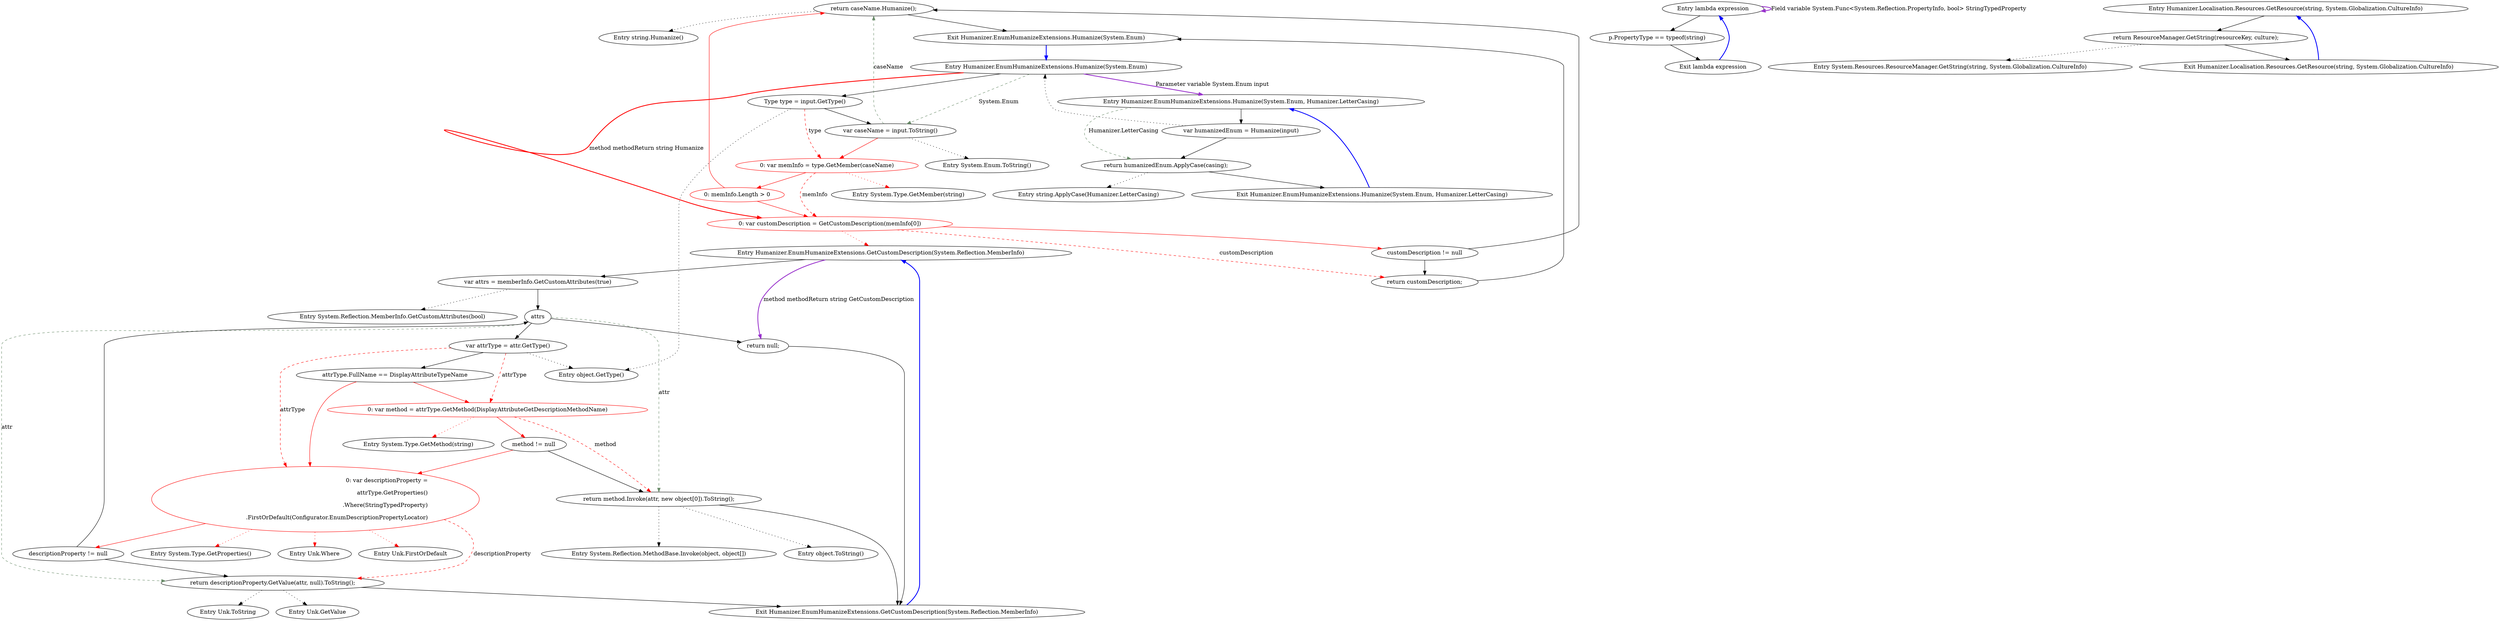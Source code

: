 digraph  {
m0_17 [cluster="string.Humanize()", file="EnumHumanizeExtensions.cs", label="Entry string.Humanize()", span="44-44"];
m0_30 [cluster="System.Reflection.MemberInfo.GetCustomAttributes(bool)", file="EnumHumanizeExtensions.cs", label="Entry System.Reflection.MemberInfo.GetCustomAttributes(bool)", span="0-0"];
m0_32 [cluster="System.Reflection.MethodBase.Invoke(object, object[])", file="EnumHumanizeExtensions.cs", label="Entry System.Reflection.MethodBase.Invoke(object, object[])", span="0-0"];
m0_43 [cluster="string.ApplyCase(Humanizer.LetterCasing)", file="EnumHumanizeExtensions.cs", label="Entry string.ApplyCase(Humanizer.LetterCasing)", span="15-15"];
m0_14 [cluster="System.Enum.ToString()", file="EnumHumanizeExtensions.cs", label="Entry System.Enum.ToString()", span="0-0"];
m0_37 [cluster="Unk.GetValue", file="EnumHumanizeExtensions.cs", label="Entry Unk.GetValue", span=""];
m0_39 [cluster="Humanizer.EnumHumanizeExtensions.Humanize(System.Enum, Humanizer.LetterCasing)", file="EnumHumanizeExtensions.cs", label="Entry Humanizer.EnumHumanizeExtensions.Humanize(System.Enum, Humanizer.LetterCasing)", span="70-70"];
m0_40 [cluster="Humanizer.EnumHumanizeExtensions.Humanize(System.Enum, Humanizer.LetterCasing)", file="EnumHumanizeExtensions.cs", label="var humanizedEnum = Humanize(input)", span="72-72"];
m0_41 [cluster="Humanizer.EnumHumanizeExtensions.Humanize(System.Enum, Humanizer.LetterCasing)", file="EnumHumanizeExtensions.cs", label="return humanizedEnum.ApplyCase(casing);", span="74-74"];
m0_42 [cluster="Humanizer.EnumHumanizeExtensions.Humanize(System.Enum, Humanizer.LetterCasing)", file="EnumHumanizeExtensions.cs", label="Exit Humanizer.EnumHumanizeExtensions.Humanize(System.Enum, Humanizer.LetterCasing)", span="70-70"];
m0_15 [cluster="System.Type.GetMember(string)", file="EnumHumanizeExtensions.cs", label="Entry System.Type.GetMember(string)", span="0-0"];
m0_16 [cluster="Humanizer.EnumHumanizeExtensions.GetCustomDescription(System.Reflection.MemberInfo)", file="EnumHumanizeExtensions.cs", label="Entry Humanizer.EnumHumanizeExtensions.GetCustomDescription(System.Reflection.MemberInfo)", span="40-40"];
m0_18 [cluster="Humanizer.EnumHumanizeExtensions.GetCustomDescription(System.Reflection.MemberInfo)", file="EnumHumanizeExtensions.cs", label="var attrs = memberInfo.GetCustomAttributes(true)", span="42-42"];
m0_19 [cluster="Humanizer.EnumHumanizeExtensions.GetCustomDescription(System.Reflection.MemberInfo)", file="EnumHumanizeExtensions.cs", label=attrs, span="44-44"];
m0_20 [cluster="Humanizer.EnumHumanizeExtensions.GetCustomDescription(System.Reflection.MemberInfo)", file="EnumHumanizeExtensions.cs", label="var attrType = attr.GetType()", span="46-46"];
m0_28 [cluster="Humanizer.EnumHumanizeExtensions.GetCustomDescription(System.Reflection.MemberInfo)", file="EnumHumanizeExtensions.cs", label="return null;", span="61-61"];
m0_24 [cluster="Humanizer.EnumHumanizeExtensions.GetCustomDescription(System.Reflection.MemberInfo)", file="EnumHumanizeExtensions.cs", label="return method.Invoke(attr, new object[0]).ToString();", span="51-51"];
m0_27 [cluster="Humanizer.EnumHumanizeExtensions.GetCustomDescription(System.Reflection.MemberInfo)", file="EnumHumanizeExtensions.cs", label="return descriptionProperty.GetValue(attr, null).ToString();", span="58-58"];
m0_21 [cluster="Humanizer.EnumHumanizeExtensions.GetCustomDescription(System.Reflection.MemberInfo)", file="EnumHumanizeExtensions.cs", label="attrType.FullName == DisplayAttributeTypeName", span="47-47"];
m0_22 [cluster="Humanizer.EnumHumanizeExtensions.GetCustomDescription(System.Reflection.MemberInfo)", color=red, community=0, file="EnumHumanizeExtensions.cs", label="0: var method = attrType.GetMethod(DisplayAttributeGetDescriptionMethodName)", span="49-49"];
m0_25 [cluster="Humanizer.EnumHumanizeExtensions.GetCustomDescription(System.Reflection.MemberInfo)", color=red, community=0, file="EnumHumanizeExtensions.cs", label="0: var descriptionProperty =\r\n                    attrType.GetProperties()\r\n                        .Where(StringTypedProperty)\r\n                        .FirstOrDefault(Configurator.EnumDescriptionPropertyLocator)", span="53-56"];
m0_23 [cluster="Humanizer.EnumHumanizeExtensions.GetCustomDescription(System.Reflection.MemberInfo)", file="EnumHumanizeExtensions.cs", label="method != null", span="50-50"];
m0_26 [cluster="Humanizer.EnumHumanizeExtensions.GetCustomDescription(System.Reflection.MemberInfo)", file="EnumHumanizeExtensions.cs", label="descriptionProperty != null", span="57-57"];
m0_29 [cluster="Humanizer.EnumHumanizeExtensions.GetCustomDescription(System.Reflection.MemberInfo)", file="EnumHumanizeExtensions.cs", label="Exit Humanizer.EnumHumanizeExtensions.GetCustomDescription(System.Reflection.MemberInfo)", span="40-40"];
m0_33 [cluster="object.ToString()", file="EnumHumanizeExtensions.cs", label="Entry object.ToString()", span="0-0"];
m0_34 [cluster="System.Type.GetProperties()", file="EnumHumanizeExtensions.cs", label="Entry System.Type.GetProperties()", span="0-0"];
m0_13 [cluster="object.GetType()", file="EnumHumanizeExtensions.cs", label="Entry object.GetType()", span="0-0"];
m0_0 [cluster="lambda expression", file="EnumHumanizeExtensions.cs", label="Entry lambda expression", span="15-15"];
m0_1 [cluster="lambda expression", file="EnumHumanizeExtensions.cs", label="p.PropertyType == typeof(string)", span="15-15"];
m0_2 [cluster="lambda expression", file="EnumHumanizeExtensions.cs", label="Exit lambda expression", span="15-15"];
m0_35 [cluster="Unk.Where", file="EnumHumanizeExtensions.cs", label="Entry Unk.Where", span=""];
m0_31 [cluster="System.Type.GetMethod(string)", file="EnumHumanizeExtensions.cs", label="Entry System.Type.GetMethod(string)", span="0-0"];
m0_36 [cluster="Unk.FirstOrDefault", file="EnumHumanizeExtensions.cs", label="Entry Unk.FirstOrDefault", span=""];
m0_38 [cluster="Unk.ToString", file="EnumHumanizeExtensions.cs", label="Entry Unk.ToString", span=""];
m0_3 [cluster="Humanizer.EnumHumanizeExtensions.Humanize(System.Enum)", file="EnumHumanizeExtensions.cs", label="Entry Humanizer.EnumHumanizeExtensions.Humanize(System.Enum)", span="22-22"];
m0_4 [cluster="Humanizer.EnumHumanizeExtensions.Humanize(System.Enum)", file="EnumHumanizeExtensions.cs", label="Type type = input.GetType()", span="24-24"];
m0_5 [cluster="Humanizer.EnumHumanizeExtensions.Humanize(System.Enum)", file="EnumHumanizeExtensions.cs", label="var caseName = input.ToString()", span="25-25"];
m0_6 [cluster="Humanizer.EnumHumanizeExtensions.Humanize(System.Enum)", color=red, community=0, file="EnumHumanizeExtensions.cs", label="0: var memInfo = type.GetMember(caseName)", span="26-26"];
m0_11 [cluster="Humanizer.EnumHumanizeExtensions.Humanize(System.Enum)", file="EnumHumanizeExtensions.cs", label="return caseName.Humanize();", span="36-36"];
m0_7 [cluster="Humanizer.EnumHumanizeExtensions.Humanize(System.Enum)", color=red, community=0, file="EnumHumanizeExtensions.cs", label="0: memInfo.Length > 0", span="28-28"];
m0_8 [cluster="Humanizer.EnumHumanizeExtensions.Humanize(System.Enum)", color=red, community=0, file="EnumHumanizeExtensions.cs", label="0: var customDescription = GetCustomDescription(memInfo[0])", span="30-30"];
m0_9 [cluster="Humanizer.EnumHumanizeExtensions.Humanize(System.Enum)", file="EnumHumanizeExtensions.cs", label="customDescription != null", span="32-32"];
m0_10 [cluster="Humanizer.EnumHumanizeExtensions.Humanize(System.Enum)", file="EnumHumanizeExtensions.cs", label="return customDescription;", span="33-33"];
m0_12 [cluster="Humanizer.EnumHumanizeExtensions.Humanize(System.Enum)", file="EnumHumanizeExtensions.cs", label="Exit Humanizer.EnumHumanizeExtensions.Humanize(System.Enum)", span="22-22"];
m1_0 [cluster="Humanizer.Localisation.Resources.GetResource(string, System.Globalization.CultureInfo)", file="Resources.cs", label="Entry Humanizer.Localisation.Resources.GetResource(string, System.Globalization.CultureInfo)", span="18-18"];
m1_1 [cluster="Humanizer.Localisation.Resources.GetResource(string, System.Globalization.CultureInfo)", file="Resources.cs", label="return ResourceManager.GetString(resourceKey, culture);", span="20-20"];
m1_2 [cluster="Humanizer.Localisation.Resources.GetResource(string, System.Globalization.CultureInfo)", file="Resources.cs", label="Exit Humanizer.Localisation.Resources.GetResource(string, System.Globalization.CultureInfo)", span="18-18"];
m1_3 [cluster="System.Resources.ResourceManager.GetString(string, System.Globalization.CultureInfo)", file="Resources.cs", label="Entry System.Resources.ResourceManager.GetString(string, System.Globalization.CultureInfo)", span="0-0"];
m0_39 -> m0_40  [key=0, style=solid];
m0_39 -> m0_41  [color=darkseagreen4, key=1, label="Humanizer.LetterCasing", style=dashed];
m0_40 -> m0_41  [key=0, style=solid];
m0_40 -> m0_3  [key=2, style=dotted];
m0_41 -> m0_42  [key=0, style=solid];
m0_41 -> m0_43  [key=2, style=dotted];
m0_42 -> m0_39  [color=blue, key=0, style=bold];
m0_16 -> m0_18  [key=0, style=solid];
m0_16 -> m0_28  [color=darkorchid, key=3, label="method methodReturn string GetCustomDescription", style=bold];
m0_18 -> m0_19  [key=0, style=solid];
m0_18 -> m0_30  [key=2, style=dotted];
m0_19 -> m0_20  [key=0, style=solid];
m0_19 -> m0_28  [key=0, style=solid];
m0_19 -> m0_24  [color=darkseagreen4, key=1, label=attr, style=dashed];
m0_19 -> m0_27  [color=darkseagreen4, key=1, label=attr, style=dashed];
m0_20 -> m0_21  [key=0, style=solid];
m0_20 -> m0_13  [key=2, style=dotted];
m0_20 -> m0_22  [color=red, key=1, label=attrType, style=dashed];
m0_20 -> m0_25  [color=red, key=1, label=attrType, style=dashed];
m0_28 -> m0_29  [key=0, style=solid];
m0_24 -> m0_29  [key=0, style=solid];
m0_24 -> m0_32  [key=2, style=dotted];
m0_24 -> m0_33  [key=2, style=dotted];
m0_27 -> m0_29  [key=0, style=solid];
m0_27 -> m0_37  [key=2, style=dotted];
m0_27 -> m0_38  [key=2, style=dotted];
m0_21 -> m0_22  [color=red, key=0, style=solid];
m0_21 -> m0_25  [color=red, key=0, style=solid];
m0_22 -> m0_23  [color=red, key=0, style=solid];
m0_22 -> m0_31  [color=red, key=2, style=dotted];
m0_22 -> m0_24  [color=red, key=1, label=method, style=dashed];
m0_25 -> m0_26  [color=red, key=0, style=solid];
m0_25 -> m0_34  [color=red, key=2, style=dotted];
m0_25 -> m0_35  [color=red, key=2, style=dotted];
m0_25 -> m0_36  [color=red, key=2, style=dotted];
m0_25 -> m0_27  [color=red, key=1, label=descriptionProperty, style=dashed];
m0_23 -> m0_24  [key=0, style=solid];
m0_23 -> m0_25  [color=red, key=0, style=solid];
m0_26 -> m0_27  [key=0, style=solid];
m0_26 -> m0_19  [key=0, style=solid];
m0_29 -> m0_16  [color=blue, key=0, style=bold];
m0_0 -> m0_1  [key=0, style=solid];
m0_0 -> m0_0  [color=darkorchid, key=3, label="Field variable System.Func<System.Reflection.PropertyInfo, bool> StringTypedProperty", style=bold];
m0_1 -> m0_2  [key=0, style=solid];
m0_2 -> m0_0  [color=blue, key=0, style=bold];
m0_3 -> m0_4  [key=0, style=solid];
m0_3 -> m0_5  [color=darkseagreen4, key=1, label="System.Enum", style=dashed];
m0_3 -> m0_8  [color=red, key=3, label="method methodReturn string Humanize", style=bold];
m0_3 -> m0_39  [color=darkorchid, key=3, label="Parameter variable System.Enum input", style=bold];
m0_4 -> m0_5  [key=0, style=solid];
m0_4 -> m0_13  [key=2, style=dotted];
m0_4 -> m0_6  [color=red, key=1, label=type, style=dashed];
m0_5 -> m0_6  [color=red, key=0, style=solid];
m0_5 -> m0_14  [key=2, style=dotted];
m0_5 -> m0_11  [color=darkseagreen4, key=1, label=caseName, style=dashed];
m0_6 -> m0_7  [color=red, key=0, style=solid];
m0_6 -> m0_15  [color=red, key=2, style=dotted];
m0_6 -> m0_8  [color=red, key=1, label=memInfo, style=dashed];
m0_11 -> m0_12  [key=0, style=solid];
m0_11 -> m0_17  [key=2, style=dotted];
m0_7 -> m0_8  [color=red, key=0, style=solid];
m0_7 -> m0_11  [color=red, key=0, style=solid];
m0_8 -> m0_9  [color=red, key=0, style=solid];
m0_8 -> m0_16  [color=red, key=2, style=dotted];
m0_8 -> m0_10  [color=red, key=1, label=customDescription, style=dashed];
m0_9 -> m0_10  [key=0, style=solid];
m0_9 -> m0_11  [key=0, style=solid];
m0_10 -> m0_12  [key=0, style=solid];
m0_12 -> m0_3  [color=blue, key=0, style=bold];
m1_0 -> m1_1  [key=0, style=solid];
m1_1 -> m1_2  [key=0, style=solid];
m1_1 -> m1_3  [key=2, style=dotted];
m1_2 -> m1_0  [color=blue, key=0, style=bold];
}
